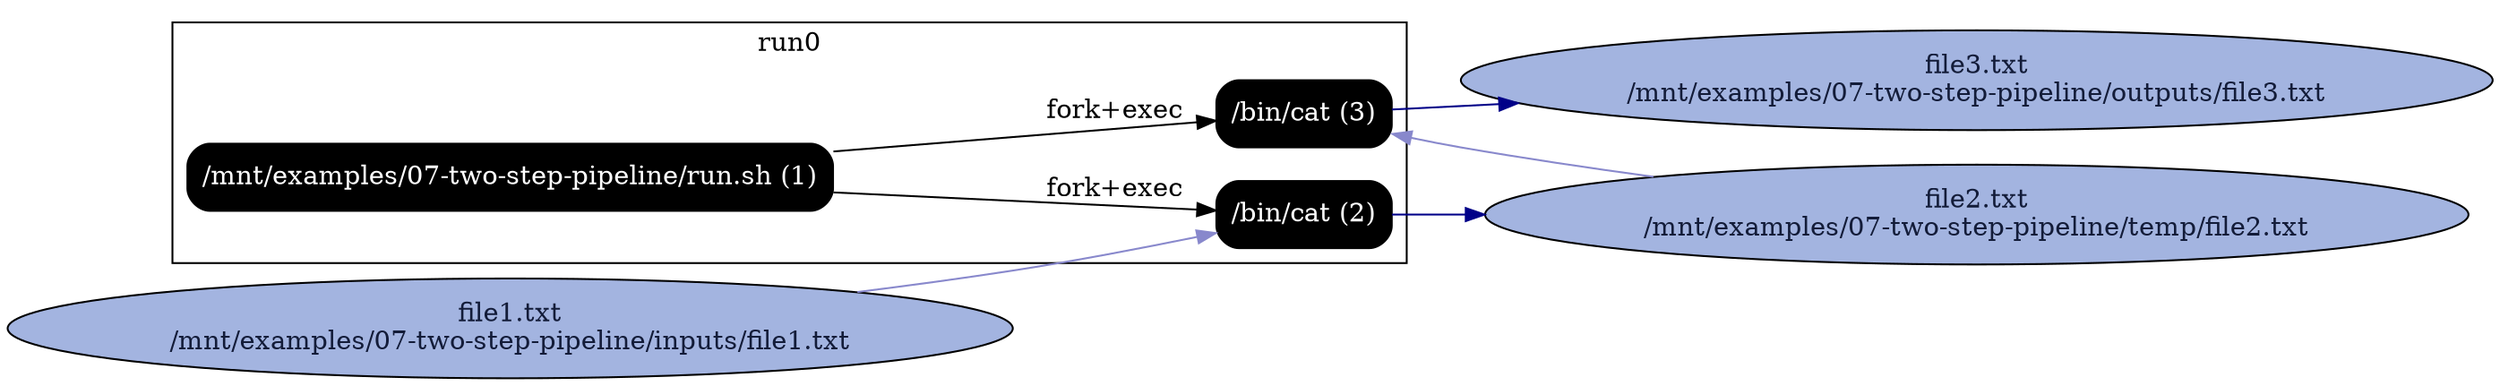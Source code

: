 digraph G {
    rankdir=LR;

    /* programs */
    node [shape=box fontcolor=white fillcolor=black style="filled,rounded"];
    subgraph cluster_run0 {
        label="run0";
        prog0 [label="/mnt/examples/07-two-step-pipeline/run.sh (1)"];
        prog1 [label="/bin/cat (2)"];
        prog0 -> prog1 [label="fork+exec"];
        prog2 [label="/bin/cat (3)"];
        prog0 -> prog2 [label="fork+exec"];
    }

    node [shape=ellipse fontcolor="#131C39" fillcolor="#C9D2ED"];

    /* other files */
    "/mnt/examples/07-two-step-pipeline/inputs/file1.txt" [fillcolor="#A3B4E0", label="file1.txt\n/mnt/examples/07-two-step-pipeline/inputs/file1.txt"];
    "/mnt/examples/07-two-step-pipeline/outputs/file3.txt" [fillcolor="#A3B4E0", label="file3.txt\n/mnt/examples/07-two-step-pipeline/outputs/file3.txt"];
    "/mnt/examples/07-two-step-pipeline/temp/file2.txt" [fillcolor="#A3B4E0", label="file2.txt\n/mnt/examples/07-two-step-pipeline/temp/file2.txt"];

    prog1 -> "/mnt/examples/07-two-step-pipeline/temp/file2.txt" [color="#000088"];
    "/mnt/examples/07-two-step-pipeline/inputs/file1.txt" -> prog1 [color="#8888CC"];
    prog2 -> "/mnt/examples/07-two-step-pipeline/outputs/file3.txt" [color="#000088"];
    "/mnt/examples/07-two-step-pipeline/temp/file2.txt" -> prog2 [color="#8888CC"];
}
